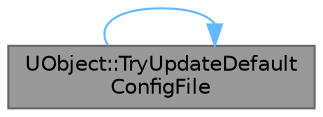 digraph "UObject::TryUpdateDefaultConfigFile"
{
 // INTERACTIVE_SVG=YES
 // LATEX_PDF_SIZE
  bgcolor="transparent";
  edge [fontname=Helvetica,fontsize=10,labelfontname=Helvetica,labelfontsize=10];
  node [fontname=Helvetica,fontsize=10,shape=box,height=0.2,width=0.4];
  rankdir="LR";
  Node1 [id="Node000001",label="UObject::TryUpdateDefault\lConfigFile",height=0.2,width=0.4,color="gray40", fillcolor="grey60", style="filled", fontcolor="black",tooltip="Try to Saves just the section(s) for this class into the default ini file for the class (with just th..."];
  Node1 -> Node1 [id="edge1_Node000001_Node000001",color="steelblue1",style="solid",tooltip=" "];
}
